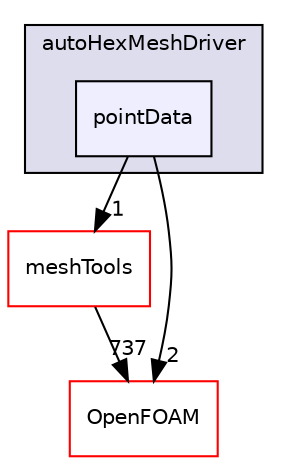 digraph "src/mesh/autoMesh/autoHexMesh/autoHexMeshDriver/pointData" {
  bgcolor=transparent;
  compound=true
  node [ fontsize="10", fontname="Helvetica"];
  edge [ labelfontsize="10", labelfontname="Helvetica"];
  subgraph clusterdir_a4c6b2cc7c246ae75e729d303ab27485 {
    graph [ bgcolor="#ddddee", pencolor="black", label="autoHexMeshDriver" fontname="Helvetica", fontsize="10", URL="dir_a4c6b2cc7c246ae75e729d303ab27485.html"]
  dir_a5bc93b97fac1ff275ad1407d9f8479c [shape=box, label="pointData", style="filled", fillcolor="#eeeeff", pencolor="black", URL="dir_a5bc93b97fac1ff275ad1407d9f8479c.html"];
  }
  dir_ae30ad0bef50cf391b24c614251bb9fd [shape=box label="meshTools" color="red" URL="dir_ae30ad0bef50cf391b24c614251bb9fd.html"];
  dir_c5473ff19b20e6ec4dfe5c310b3778a8 [shape=box label="OpenFOAM" color="red" URL="dir_c5473ff19b20e6ec4dfe5c310b3778a8.html"];
  dir_ae30ad0bef50cf391b24c614251bb9fd->dir_c5473ff19b20e6ec4dfe5c310b3778a8 [headlabel="737", labeldistance=1.5 headhref="dir_001742_001888.html"];
  dir_a5bc93b97fac1ff275ad1407d9f8479c->dir_ae30ad0bef50cf391b24c614251bb9fd [headlabel="1", labeldistance=1.5 headhref="dir_001715_001742.html"];
  dir_a5bc93b97fac1ff275ad1407d9f8479c->dir_c5473ff19b20e6ec4dfe5c310b3778a8 [headlabel="2", labeldistance=1.5 headhref="dir_001715_001888.html"];
}
